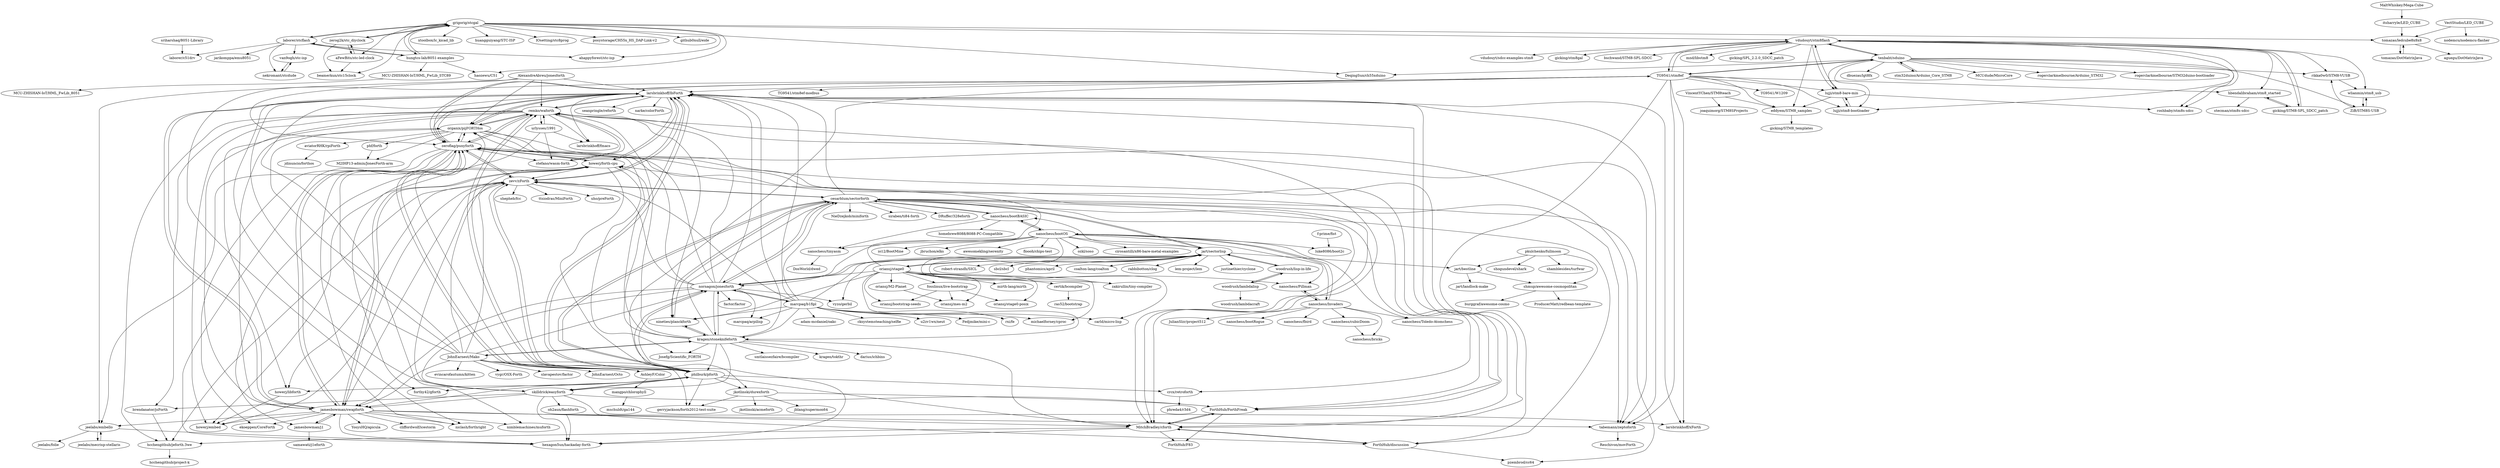 digraph G {
"MaltWhiskey/Mega-Cube" -> "itsharryle/LED_CUBE"
"tenbaht/sduino" -> "vdudouyt/stm8flash"
"tenbaht/sduino" -> "stm32duino/Arduino_Core_STM8"
"tenbaht/sduino" -> "TG9541/stm8ef"
"tenbaht/sduino" -> "lujji/stm8-bare-min"
"tenbaht/sduino" -> "DeqingSun/ch55xduino" ["e"=1]
"tenbaht/sduino" -> "dbuezas/lgt8fx" ["e"=1]
"tenbaht/sduino" -> "lujji/stm8-bootloader"
"tenbaht/sduino" -> "rikka0w0/STM8-VUSB"
"tenbaht/sduino" -> "MCUdude/MicroCore" ["e"=1]
"tenbaht/sduino" -> "ZiB/STM8S-USB"
"tenbaht/sduino" -> "rogerclarkmelbourne/Arduino_STM32" ["e"=1]
"tenbaht/sduino" -> "rogerclarkmelbourne/STM32duino-bootloader" ["e"=1]
"tenbaht/sduino" -> "roshbaby/stm8s-sdcc"
"grigorig/stcgal" -> "laborer/stcflash"
"grigorig/stcgal" -> "zerog2k/stc_diyclock"
"grigorig/stcgal" -> "aFewBits/stc-led-clock"
"grigorig/stcgal" -> "ahappyforest/stc-isp"
"grigorig/stcgal" -> "hungtcs-lab/8051-examples"
"grigorig/stcgal" -> "vdudouyt/stm8flash"
"grigorig/stcgal" -> "xtoolbox/lc_kicad_lib" ["e"=1]
"grigorig/stcgal" -> "beamerkun/stc15clock"
"grigorig/stcgal" -> "DeqingSun/ch55xduino" ["e"=1]
"grigorig/stcgal" -> "tomazas/ledcube8x8x8"
"grigorig/stcgal" -> "huangguiyang/STC-ISP"
"grigorig/stcgal" -> "IOsetting/stc8prog" ["e"=1]
"grigorig/stcgal" -> "posystorage/CH55x_HS_DAP-Link-v2" ["e"=1]
"grigorig/stcgal" -> "haozewu/C51"
"grigorig/stcgal" -> "github0null/eide" ["e"=1]
"itsharryle/LED_CUBE" -> "tomazas/ledcube8x8x8"
"nanochess/bootBASIC" -> "cesarblum/sectorforth"
"nanochess/bootBASIC" -> "nanochess/tinyasm"
"nanochess/bootBASIC" -> "nanochess/bootOS"
"nanochess/bootBASIC" -> "homebrew8088/8088-PC-Compatible" ["e"=1]
"remko/waforth" -> "stefano/wasm-forth"
"remko/waforth" -> "larsbrinkhoff/lbForth"
"remko/waforth" -> "howerj/embed"
"remko/waforth" -> "hcchengithub/jeforth.3we"
"remko/waforth" -> "organix/pijFORTHos"
"remko/waforth" -> "zeroflag/punyforth"
"remko/waforth" -> "tabemann/zeptoforth"
"remko/waforth" -> "brendanator/jsForth"
"remko/waforth" -> "MitchBradley/cforth"
"remko/waforth" -> "howerj/libforth"
"remko/waforth" -> "nineties/planckforth"
"remko/waforth" -> "jamesbowman/swapforth"
"remko/waforth" -> "philburk/pforth"
"remko/waforth" -> "urlysses/1991"
"remko/waforth" -> "larsbrinkhoff/fmacs"
"shmup/awesome-cosmopolitan" -> "ProducerMatt/redbean-template"
"shmup/awesome-cosmopolitan" -> "burggraf/awesome-cosmo"
"jart/sectorlisp" -> "cesarblum/sectorforth"
"jart/sectorlisp" -> "woodrush/lisp-in-life"
"jart/sectorlisp" -> "nornagon/jonesforth"
"jart/sectorlisp" -> "jart/bestline"
"jart/sectorlisp" -> "phantomics/april" ["e"=1]
"jart/sectorlisp" -> "coalton-lang/coalton" ["e"=1]
"jart/sectorlisp" -> "oriansj/stage0"
"jart/sectorlisp" -> "rabbibotton/clog" ["e"=1]
"jart/sectorlisp" -> "carld/micro-lisp" ["e"=1]
"jart/sectorlisp" -> "lem-project/lem" ["e"=1]
"jart/sectorlisp" -> "justinethier/cyclone" ["e"=1]
"jart/sectorlisp" -> "nanochess/bootBASIC"
"jart/sectorlisp" -> "robert-strandh/SICL" ["e"=1]
"jart/sectorlisp" -> "sbcl/sbcl" ["e"=1]
"jart/sectorlisp" -> "vyzo/gerbil" ["e"=1]
"skilldrick/easyforth" -> "ForthHub/ForthFreak"
"skilldrick/easyforth" -> "ForthHub/discussion"
"skilldrick/easyforth" -> "philburk/pforth"
"skilldrick/easyforth" -> "brendanator/jsForth"
"skilldrick/easyforth" -> "oh2aun/flashforth"
"skilldrick/easyforth" -> "larsbrinkhoff/lbForth"
"skilldrick/easyforth" -> "jamesbowman/swapforth"
"skilldrick/easyforth" -> "hexagon5un/hackaday-forth"
"skilldrick/easyforth" -> "zevv/zForth"
"oriansj/stage0" -> "fosslinux/live-bootstrap"
"oriansj/stage0" -> "oriansj/bootstrap-seeds"
"oriansj/stage0" -> "jart/sectorlisp"
"oriansj/stage0" -> "oriansj/M2-Planet"
"oriansj/stage0" -> "nineties/planckforth"
"oriansj/stage0" -> "kragen/stoneknifeforth"
"oriansj/stage0" -> "certik/bcompiler"
"oriansj/stage0" -> "mirth-lang/mirth" ["e"=1]
"oriansj/stage0" -> "oriansj/mes-m2"
"oriansj/stage0" -> "oriansj/stage0-posix"
"oriansj/stage0" -> "nornagon/jonesforth"
"oriansj/stage0" -> "michaelforney/cproc" ["e"=1]
"oriansj/stage0" -> "zakirullin/tiny-compiler" ["e"=1]
"oriansj/stage0" -> "nanochess/Pillman"
"oriansj/stage0" -> "howerj/forth-cpu"
"VectStudio/LED_CUBE" -> "tomazas/ledcube8x8x8"
"VectStudio/LED_CUBE" -> "nodemcu/nodemcu-flasher" ["e"=1]
"AlexandreAbreu/jonesforth" -> "larsbrinkhoff/lbForth"
"AlexandreAbreu/jonesforth" -> "organix/pijFORTHos"
"AlexandreAbreu/jonesforth" -> "jeelabs/embello"
"AlexandreAbreu/jonesforth" -> "zeroflag/punyforth"
"AlexandreAbreu/jonesforth" -> "remko/waforth"
"stefano/wasm-forth" -> "remko/waforth"
"nanochess/bootOS" -> "nanochess/bootBASIC"
"nanochess/bootOS" -> "nanochess/Pillman"
"nanochess/bootOS" -> "nanochess/Invaders"
"nanochess/bootOS" -> "nanochess/Toledo-Atomchess"
"nanochess/bootOS" -> "ozkl/soso" ["e"=1]
"nanochess/bootOS" -> "cirosantilli/x86-bare-metal-examples" ["e"=1]
"nanochess/bootOS" -> "nanochess/tinyasm"
"nanochess/bootOS" -> "io12/BootMine"
"nanochess/bootOS" -> "nornagon/jonesforth"
"nanochess/bootOS" -> "jbruchon/elks" ["e"=1]
"nanochess/bootOS" -> "jart/sectorlisp"
"nanochess/bootOS" -> "luke8086/boot2c"
"nanochess/bootOS" -> "awesomekling/serenity" ["e"=1]
"nanochess/bootOS" -> "zakirullin/tiny-compiler" ["e"=1]
"nanochess/bootOS" -> "floooh/chips-test" ["e"=1]
"jamesbowman/swapforth" -> "jamesbowman/j1"
"jamesbowman/swapforth" -> "howerj/embed"
"jamesbowman/swapforth" -> "tabemann/zeptoforth"
"jamesbowman/swapforth" -> "larsbrinkhoff/lbForth"
"jamesbowman/swapforth" -> "zeroflag/punyforth"
"jamesbowman/swapforth" -> "larsbrinkhoff/xForth"
"jamesbowman/swapforth" -> "jeelabs/embello"
"jamesbowman/swapforth" -> "hexagon5un/hackaday-forth"
"jamesbowman/swapforth" -> "MitchBradley/cforth"
"jamesbowman/swapforth" -> "ekoeppen/CoreForth"
"jamesbowman/swapforth" -> "howerj/forth-cpu"
"jamesbowman/swapforth" -> "niclash/forthright"
"jamesbowman/swapforth" -> "YosysHQ/apicula" ["e"=1]
"jamesbowman/swapforth" -> "nimblemachines/muforth"
"jamesbowman/swapforth" -> "cliffordwolf/icestorm" ["e"=1]
"pkulchenko/fullmoon" -> "shmup/awesome-cosmopolitan"
"pkulchenko/fullmoon" -> "shogundevel/shark"
"pkulchenko/fullmoon" -> "jart/bestline"
"pkulchenko/fullmoon" -> "shamblesides/turfwar"
"marcpaq/b1fipl" -> "marcpaq/arpilisp" ["e"=1]
"marcpaq/b1fipl" -> "nornagon/jonesforth"
"marcpaq/b1fipl" -> "kragen/stoneknifeforth"
"marcpaq/b1fipl" -> "cesarblum/sectorforth"
"marcpaq/b1fipl" -> "cksystemsteaching/selfie" ["e"=1]
"marcpaq/b1fipl" -> "nineties/planckforth"
"marcpaq/b1fipl" -> "u2zv1wx/neut" ["e"=1]
"marcpaq/b1fipl" -> "jart/sectorlisp"
"marcpaq/b1fipl" -> "zevv/zForth"
"marcpaq/b1fipl" -> "carld/micro-lisp" ["e"=1]
"marcpaq/b1fipl" -> "michaelforney/cproc" ["e"=1]
"marcpaq/b1fipl" -> "larsbrinkhoff/lbForth"
"marcpaq/b1fipl" -> "Fedjmike/mini-c" ["e"=1]
"marcpaq/b1fipl" -> "rxi/fe" ["e"=1]
"marcpaq/b1fipl" -> "adam-mcdaniel/oakc" ["e"=1]
"f-prime/fist" -> "luke8086/boot2c"
"JohnEarnest/Mako" -> "kragen/stoneknifeforth"
"JohnEarnest/Mako" -> "larsbrinkhoff/lbForth"
"JohnEarnest/Mako" -> "philburk/pforth"
"JohnEarnest/Mako" -> "zeroflag/punyforth"
"JohnEarnest/Mako" -> "JohnEarnest/Octo" ["e"=1]
"JohnEarnest/Mako" -> "jamesbowman/swapforth"
"JohnEarnest/Mako" -> "zevv/zForth"
"JohnEarnest/Mako" -> "organix/pijFORTHos"
"JohnEarnest/Mako" -> "evincarofautumn/kitten" ["e"=1]
"JohnEarnest/Mako" -> "vygr/OSX-Forth"
"JohnEarnest/Mako" -> "AshleyF/Color"
"JohnEarnest/Mako" -> "howerj/forth-cpu"
"JohnEarnest/Mako" -> "slavapestov/factor" ["e"=1]
"JohnEarnest/Mako" -> "gerryjackson/forth2012-test-suite"
"JohnEarnest/Mako" -> "nornagon/jonesforth"
"hungtcs-lab/8051-examples" -> "laborer/stcflash"
"hungtcs-lab/8051-examples" -> "MCU-ZHISHAN-IoT/HML_FwLib_STC89"
"hungtcs-lab/8051-examples" -> "haozewu/C51"
"hungtcs-lab/8051-examples" -> "grigorig/stcgal"
"MCU-ZHISHAN-IoT/HML_FwLib_STC89" -> "MCU-ZHISHAN-IoT/HML_FwLib_8051"
"laborer/stcflash" -> "grigorig/stcgal"
"laborer/stcflash" -> "nekromant/stcdude"
"laborer/stcflash" -> "ahappyforest/stc-isp"
"laborer/stcflash" -> "hungtcs-lab/8051-examples"
"laborer/stcflash" -> "jarikomppa/emu8051"
"laborer/stcflash" -> "laborer/c51drv"
"laborer/stcflash" -> "van9ogh/stc-isp"
"TG9541/stm8ef" -> "vdudouyt/stm8flash"
"TG9541/stm8ef" -> "tenbaht/sduino"
"TG9541/stm8ef" -> "tabemann/zeptoforth"
"TG9541/stm8ef" -> "hexagon5un/hackaday-forth"
"TG9541/stm8ef" -> "lujji/stm8-bare-min"
"TG9541/stm8ef" -> "larsbrinkhoff/xForth"
"TG9541/stm8ef" -> "larsbrinkhoff/lbForth"
"TG9541/stm8ef" -> "TG9541/W1209"
"TG9541/stm8ef" -> "zeroflag/punyforth"
"TG9541/stm8ef" -> "eddyem/STM8_samples"
"TG9541/stm8ef" -> "TG9541/stm8ef-modbus"
"TG9541/stm8ef" -> "lujji/stm8-bootloader"
"TG9541/stm8ef" -> "niclash/forthright"
"TG9541/stm8ef" -> "MitchBradley/cforth"
"TG9541/stm8ef" -> "hbendalibraham/stm8_started"
"nornagon/jonesforth" -> "philburk/pforth"
"nornagon/jonesforth" -> "cesarblum/sectorforth"
"nornagon/jonesforth" -> "kragen/stoneknifeforth"
"nornagon/jonesforth" -> "larsbrinkhoff/lbForth"
"nornagon/jonesforth" -> "jart/sectorlisp"
"nornagon/jonesforth" -> "organix/pijFORTHos"
"nornagon/jonesforth" -> "marcpaq/b1fipl"
"nornagon/jonesforth" -> "remko/waforth"
"nornagon/jonesforth" -> "marcpaq/arpilisp" ["e"=1]
"nornagon/jonesforth" -> "zevv/zForth"
"nornagon/jonesforth" -> "zeroflag/punyforth"
"nornagon/jonesforth" -> "skilldrick/easyforth"
"nornagon/jonesforth" -> "vyzo/gerbil" ["e"=1]
"nornagon/jonesforth" -> "factor/factor" ["e"=1]
"nornagon/jonesforth" -> "jamesbowman/swapforth"
"lujji/stm8-bootloader" -> "lujji/stm8-bare-min"
"nanochess/Invaders" -> "nanochess/Pillman"
"nanochess/Invaders" -> "nanochess/bootOS"
"nanochess/Invaders" -> "nanochess/fbird"
"nanochess/Invaders" -> "nanochess/cubicDoom"
"nanochess/Invaders" -> "JulianSlzr/project512"
"nanochess/Invaders" -> "nanochess/bricks"
"nanochess/Invaders" -> "nanochess/Toledo-Atomchess"
"nanochess/Invaders" -> "nanochess/bootRogue"
"tomazas/ledcube8x8x8" -> "tomazas/DotMatrixJava"
"tomazas/ledcube8x8x8" -> "aguegu/DotMatrixJava"
"VincentYChen/STM8teach" -> "joaquimorg/STM8SProjects"
"VincentYChen/STM8teach" -> "eddyem/STM8_samples"
"eddyem/STM8_samples" -> "gicking/STM8_templates"
"lujji/stm8-bare-min" -> "lujji/stm8-bootloader"
"lujji/stm8-bare-min" -> "roshbaby/stm8s-sdcc"
"lujji/stm8-bare-min" -> "vdudouyt/stm8flash"
"lujji/stm8-bare-min" -> "eddyem/STM8_samples"
"rikka0w0/STM8-VUSB" -> "wlianmin/stm8_usb"
"jeelabs/embello" -> "jeelabs/mecrisp-stellaris"
"jeelabs/embello" -> "jeelabs/folie"
"jeelabs/embello" -> "hexagon5un/hackaday-forth"
"jkotlinski/durexforth" -> "jkotlinski/acmeforth"
"jkotlinski/durexforth" -> "ForthHub/ForthFreak"
"jkotlinski/durexforth" -> "gerryjackson/forth2012-test-suite"
"jkotlinski/durexforth" -> "jblang/supermon64" ["e"=1]
"fosslinux/live-bootstrap" -> "oriansj/stage0-posix"
"fosslinux/live-bootstrap" -> "oriansj/bootstrap-seeds"
"fosslinux/live-bootstrap" -> "oriansj/mes-m2"
"stm32duino/Arduino_Core_STM8" -> "tenbaht/sduino"
"woodrush/lisp-in-life" -> "woodrush/lambdalisp"
"woodrush/lisp-in-life" -> "jart/sectorlisp"
"urlysses/1991" -> "forthy42/gforth"
"urlysses/1991" -> "larsbrinkhoff/fmacs"
"urlysses/1991" -> "remko/waforth"
"urlysses/1991" -> "stefano/wasm-forth"
"aviatorRHK/rpiForth" -> "jdinuncio/forthos"
"howerj/forth-cpu" -> "larsbrinkhoff/lbForth"
"howerj/forth-cpu" -> "jamesbowman/swapforth"
"howerj/forth-cpu" -> "zeroflag/punyforth"
"howerj/forth-cpu" -> "jamesbowman/j1"
"howerj/forth-cpu" -> "howerj/embed"
"howerj/forth-cpu" -> "Josefg/Scientific_FORTH"
"howerj/forth-cpu" -> "zevv/zForth"
"howerj/forth-cpu" -> "jkotlinski/durexforth"
"larsbrinkhoff/lbForth" -> "philburk/pforth"
"larsbrinkhoff/lbForth" -> "larsbrinkhoff/fmacs"
"larsbrinkhoff/lbForth" -> "remko/waforth"
"larsbrinkhoff/lbForth" -> "zeroflag/punyforth"
"larsbrinkhoff/lbForth" -> "zevv/zForth"
"larsbrinkhoff/lbForth" -> "larsbrinkhoff/xForth"
"larsbrinkhoff/lbForth" -> "ForthHub/ForthFreak"
"larsbrinkhoff/lbForth" -> "nimblemachines/muforth"
"larsbrinkhoff/lbForth" -> "tabemann/zeptoforth"
"larsbrinkhoff/lbForth" -> "jamesbowman/swapforth"
"larsbrinkhoff/lbForth" -> "MitchBradley/cforth"
"larsbrinkhoff/lbForth" -> "organix/pijFORTHos"
"larsbrinkhoff/lbForth" -> "seanpringle/reforth"
"larsbrinkhoff/lbForth" -> "howerj/forth-cpu"
"larsbrinkhoff/lbForth" -> "narke/colorForth"
"jamesbowman/j1" -> "jamesbowman/swapforth"
"jamesbowman/j1" -> "samawati/j1eforth"
"zeroflag/punyforth" -> "larsbrinkhoff/lbForth"
"zeroflag/punyforth" -> "MitchBradley/cforth"
"zeroflag/punyforth" -> "jamesbowman/swapforth"
"zeroflag/punyforth" -> "niclash/forthright"
"zeroflag/punyforth" -> "philburk/pforth"
"zeroflag/punyforth" -> "organix/pijFORTHos"
"zeroflag/punyforth" -> "ForthHub/ForthFreak"
"zeroflag/punyforth" -> "jeelabs/embello"
"zeroflag/punyforth" -> "hexagon5un/hackaday-forth"
"zeroflag/punyforth" -> "ekoeppen/CoreForth"
"zeroflag/punyforth" -> "zevv/zForth"
"zeroflag/punyforth" -> "remko/waforth"
"zeroflag/punyforth" -> "howerj/forth-cpu"
"zeroflag/punyforth" -> "stefano/wasm-forth"
"zeroflag/punyforth" -> "TG9541/stm8ef"
"nanochess/cubicDoom" -> "nanochess/bricks"
"crcx/retroforth" -> "phreda4/r3d4"
"organix/pijFORTHos" -> "M2IHP13-admin/JonesForth-arm"
"organix/pijFORTHos" -> "larsbrinkhoff/lbForth"
"organix/pijFORTHos" -> "ForthHub/ForthFreak"
"organix/pijFORTHos" -> "zeroflag/punyforth"
"organix/pijFORTHos" -> "aviatorRHK/rpiForth"
"organix/pijFORTHos" -> "remko/waforth"
"organix/pijFORTHos" -> "phf/forth"
"organix/pijFORTHos" -> "tabemann/zeptoforth"
"organix/pijFORTHos" -> "ForthHub/discussion"
"organix/pijFORTHos" -> "jamesbowman/swapforth"
"philburk/pforth" -> "larsbrinkhoff/lbForth"
"philburk/pforth" -> "zevv/zForth"
"philburk/pforth" -> "zeroflag/punyforth"
"philburk/pforth" -> "cesarblum/sectorforth"
"philburk/pforth" -> "nornagon/jonesforth"
"philburk/pforth" -> "MitchBradley/cforth"
"philburk/pforth" -> "crcx/retroforth"
"philburk/pforth" -> "forthy42/gforth"
"philburk/pforth" -> "skilldrick/easyforth"
"philburk/pforth" -> "jamesbowman/swapforth"
"philburk/pforth" -> "remko/waforth"
"philburk/pforth" -> "gerryjackson/forth2012-test-suite"
"philburk/pforth" -> "howerj/libforth"
"philburk/pforth" -> "jkotlinski/durexforth"
"philburk/pforth" -> "organix/pijFORTHos"
"cesarblum/sectorforth" -> "nineties/planckforth"
"cesarblum/sectorforth" -> "pzembrod/cc64"
"cesarblum/sectorforth" -> "nanochess/bootBASIC"
"cesarblum/sectorforth" -> "tabemann/zeptoforth"
"cesarblum/sectorforth" -> "NieDzejkob/miniforth"
"cesarblum/sectorforth" -> "philburk/pforth"
"cesarblum/sectorforth" -> "zevv/zForth"
"cesarblum/sectorforth" -> "larsbrinkhoff/lbForth"
"cesarblum/sectorforth" -> "crcx/retroforth"
"cesarblum/sectorforth" -> "MitchBradley/cforth"
"cesarblum/sectorforth" -> "ForthHub/discussion"
"cesarblum/sectorforth" -> "siraben/ti84-forth"
"cesarblum/sectorforth" -> "DRuffer/328eforth"
"cesarblum/sectorforth" -> "jart/sectorlisp"
"cesarblum/sectorforth" -> "nornagon/jonesforth"
"woodrush/lambdalisp" -> "woodrush/lambdacraft"
"woodrush/lambdalisp" -> "woodrush/lisp-in-life"
"nanochess/tinyasm" -> "DosWorld/dwed" ["e"=1]
"jart/bestline" -> "jart/landlock-make"
"jart/bestline" -> "shmup/awesome-cosmopolitan"
"sriharshaq/8051-Library" -> "laborer/c51drv"
"zerog2k/stc_diyclock" -> "aFewBits/stc-led-clock"
"zerog2k/stc_diyclock" -> "beamerkun/stc15clock"
"zerog2k/stc_diyclock" -> "grigorig/stcgal"
"vdudouyt/stm8flash" -> "lujji/stm8-bare-min"
"vdudouyt/stm8flash" -> "gicking/STM8-SPL_SDCC_patch"
"vdudouyt/stm8flash" -> "tenbaht/sduino"
"vdudouyt/stm8flash" -> "vdudouyt/sdcc-examples-stm8"
"vdudouyt/stm8flash" -> "TG9541/stm8ef"
"vdudouyt/stm8flash" -> "roshbaby/stm8s-sdcc"
"vdudouyt/stm8flash" -> "lujji/stm8-bootloader"
"vdudouyt/stm8flash" -> "hbendalibraham/stm8_started"
"vdudouyt/stm8flash" -> "rikka0w0/STM8-VUSB"
"vdudouyt/stm8flash" -> "eddyem/STM8_samples"
"vdudouyt/stm8flash" -> "gicking/stm8gal"
"vdudouyt/stm8flash" -> "wlianmin/stm8_usb"
"vdudouyt/stm8flash" -> "bschwand/STM8-SPL-SDCC"
"vdudouyt/stm8flash" -> "mnd/libstm8"
"vdudouyt/stm8flash" -> "gicking/SPL_2.2.0_SDCC_patch"
"ZiB/STM8S-USB" -> "wlianmin/stm8_usb"
"ZiB/STM8S-USB" -> "rikka0w0/STM8-VUSB"
"hbendalibraham/stm8_started" -> "gicking/STM8-SPL_SDCC_patch"
"hbendalibraham/stm8_started" -> "stecman/stm8s-sdcc"
"AshleyF/Color" -> "mangpo/chlorophyll"
"mangpo/chlorophyll" -> "mschuldt/ga144"
"nanochess/Pillman" -> "nanochess/Invaders"
"aFewBits/stc-led-clock" -> "zerog2k/stc_diyclock"
"aFewBits/stc-led-clock" -> "beamerkun/stc15clock"
"kragen/stoneknifeforth" -> "nineties/planckforth"
"kragen/stoneknifeforth" -> "larsbrinkhoff/lbForth"
"kragen/stoneknifeforth" -> "kragen/tokthr"
"kragen/stoneknifeforth" -> "cesarblum/sectorforth"
"kragen/stoneknifeforth" -> "zeroflag/punyforth"
"kragen/stoneknifeforth" -> "remko/waforth"
"kragen/stoneknifeforth" -> "nornagon/jonesforth"
"kragen/stoneknifeforth" -> "darius/ichbins" ["e"=1]
"kragen/stoneknifeforth" -> "Josefg/Scientific_FORTH"
"kragen/stoneknifeforth" -> "JohnEarnest/Mako"
"kragen/stoneknifeforth" -> "howerj/forth-cpu"
"kragen/stoneknifeforth" -> "smtlaissezfaire/bcompiler"
"kragen/stoneknifeforth" -> "philburk/pforth"
"kragen/stoneknifeforth" -> "skilldrick/easyforth"
"kragen/stoneknifeforth" -> "MitchBradley/cforth"
"oriansj/M2-Planet" -> "oriansj/mes-m2"
"ForthHub/discussion" -> "MitchBradley/cforth"
"ForthHub/discussion" -> "pzembrod/cc64"
"phf/forth" -> "M2IHP13-admin/JonesForth-arm"
"wlianmin/stm8_usb" -> "ZiB/STM8S-USB"
"MitchBradley/cforth" -> "ForthHub/ForthFreak"
"MitchBradley/cforth" -> "ForthHub/discussion"
"MitchBradley/cforth" -> "hexagon5un/hackaday-forth"
"MitchBradley/cforth" -> "hcchengithub/jeforth.3we"
"MitchBradley/cforth" -> "ForthHub/F83"
"howerj/libforth" -> "howerj/embed"
"zevv/zForth" -> "larsbrinkhoff/lbForth"
"zevv/zForth" -> "philburk/pforth"
"zevv/zForth" -> "howerj/libforth"
"zevv/zForth" -> "cesarblum/sectorforth"
"zevv/zForth" -> "ttsiodras/MiniForth"
"zevv/zForth" -> "zeroflag/punyforth"
"zevv/zForth" -> "howerj/embed"
"zevv/zForth" -> "uho/preForth"
"zevv/zForth" -> "shepheb/fcc"
"zevv/zForth" -> "hcchengithub/jeforth.3we"
"zevv/zForth" -> "jamesbowman/swapforth"
"oh2aun/flashforth" -> "hexagon5un/hackaday-forth"
"nineties/planckforth" -> "cesarblum/sectorforth"
"nineties/planckforth" -> "kragen/stoneknifeforth"
"ForthHub/ForthFreak" -> "MitchBradley/cforth"
"ForthHub/ForthFreak" -> "ForthHub/F83"
"certik/bcompiler" -> "ras52/bootstrap"
"tomazas/DotMatrixJava" -> "tomazas/ledcube8x8x8"
"brendanator/jsForth" -> "hcchengithub/jeforth.3we"
"hcchengithub/jeforth.3we" -> "hcchengithub/project-k"
"jeelabs/mecrisp-stellaris" -> "jeelabs/embello"
"gicking/STM8-SPL_SDCC_patch" -> "hbendalibraham/stm8_started"
"gicking/STM8-SPL_SDCC_patch" -> "vdudouyt/stm8flash"
"van9ogh/stc-isp" -> "nekromant/stcdude"
"tabemann/zeptoforth" -> "Reschivon/movForth"
"nekromant/stcdude" -> "van9ogh/stc-isp"
"MaltWhiskey/Mega-Cube" ["l"="-6.715,13.044"]
"itsharryle/LED_CUBE" ["l"="-6.732,13.083"]
"tenbaht/sduino" ["l"="-6.697,13.382"]
"vdudouyt/stm8flash" ["l"="-6.73,13.363"]
"stm32duino/Arduino_Core_STM8" ["l"="-6.667,13.366"]
"TG9541/stm8ef" ["l"="-6.703,13.443"]
"lujji/stm8-bare-min" ["l"="-6.724,13.392"]
"DeqingSun/ch55xduino" ["l"="-36.311,42.63"]
"dbuezas/lgt8fx" ["l"="-36.402,42.635"]
"lujji/stm8-bootloader" ["l"="-6.709,13.402"]
"rikka0w0/STM8-VUSB" ["l"="-6.709,13.345"]
"MCUdude/MicroCore" ["l"="-36.476,42.57"]
"ZiB/STM8S-USB" ["l"="-6.689,13.332"]
"rogerclarkmelbourne/Arduino_STM32" ["l"="-35.549,39.815"]
"rogerclarkmelbourne/STM32duino-bootloader" ["l"="-35.717,39.833"]
"roshbaby/stm8s-sdcc" ["l"="-6.711,13.37"]
"grigorig/stcgal" ["l"="-6.774,13.219"]
"laborer/stcflash" ["l"="-6.812,13.193"]
"zerog2k/stc_diyclock" ["l"="-6.749,13.205"]
"aFewBits/stc-led-clock" ["l"="-6.74,13.22"]
"ahappyforest/stc-isp" ["l"="-6.789,13.194"]
"hungtcs-lab/8051-examples" ["l"="-6.809,13.219"]
"xtoolbox/lc_kicad_lib" ["l"="-33.953,41.789"]
"beamerkun/stc15clock" ["l"="-6.753,13.225"]
"tomazas/ledcube8x8x8" ["l"="-6.761,13.132"]
"huangguiyang/STC-ISP" ["l"="-6.769,13.192"]
"IOsetting/stc8prog" ["l"="-25.222,24.04"]
"posystorage/CH55x_HS_DAP-Link-v2" ["l"="-31.547,41.456"]
"haozewu/C51" ["l"="-6.797,13.238"]
"github0null/eide" ["l"="-31.632,41.503"]
"nanochess/bootBASIC" ["l"="-6.669,13.673"]
"cesarblum/sectorforth" ["l"="-6.642,13.596"]
"nanochess/tinyasm" ["l"="-6.661,13.711"]
"nanochess/bootOS" ["l"="-6.695,13.713"]
"homebrew8088/8088-PC-Compatible" ["l"="-41.647,14.973"]
"remko/waforth" ["l"="-6.653,13.514"]
"stefano/wasm-forth" ["l"="-6.634,13.483"]
"larsbrinkhoff/lbForth" ["l"="-6.674,13.534"]
"howerj/embed" ["l"="-6.701,13.533"]
"hcchengithub/jeforth.3we" ["l"="-6.618,13.516"]
"organix/pijFORTHos" ["l"="-6.645,13.535"]
"zeroflag/punyforth" ["l"="-6.669,13.513"]
"tabemann/zeptoforth" ["l"="-6.689,13.507"]
"brendanator/jsForth" ["l"="-6.622,13.497"]
"MitchBradley/cforth" ["l"="-6.641,13.522"]
"howerj/libforth" ["l"="-6.699,13.548"]
"nineties/planckforth" ["l"="-6.659,13.607"]
"jamesbowman/swapforth" ["l"="-6.686,13.521"]
"philburk/pforth" ["l"="-6.642,13.549"]
"urlysses/1991" ["l"="-6.614,13.466"]
"larsbrinkhoff/fmacs" ["l"="-6.646,13.473"]
"shmup/awesome-cosmopolitan" ["l"="-6.534,13.789"]
"ProducerMatt/redbean-template" ["l"="-6.52,13.774"]
"burggraf/awesome-cosmo" ["l"="-6.535,13.818"]
"jart/sectorlisp" ["l"="-6.649,13.653"]
"woodrush/lisp-in-life" ["l"="-6.614,13.696"]
"nornagon/jonesforth" ["l"="-6.667,13.586"]
"jart/bestline" ["l"="-6.55,13.743"]
"phantomics/april" ["l"="-8.282,13.513"]
"coalton-lang/coalton" ["l"="-8.257,13.504"]
"oriansj/stage0" ["l"="-6.71,13.638"]
"rabbibotton/clog" ["l"="-8.236,13.521"]
"carld/micro-lisp" ["l"="-8.111,13.37"]
"lem-project/lem" ["l"="-8.261,13.516"]
"justinethier/cyclone" ["l"="-8.033,13.465"]
"robert-strandh/SICL" ["l"="-8.19,13.457"]
"sbcl/sbcl" ["l"="-8.175,13.469"]
"vyzo/gerbil" ["l"="-8.076,13.491"]
"skilldrick/easyforth" ["l"="-6.658,13.533"]
"ForthHub/ForthFreak" ["l"="-6.631,13.509"]
"ForthHub/discussion" ["l"="-6.621,13.561"]
"oh2aun/flashforth" ["l"="-6.685,13.474"]
"hexagon5un/hackaday-forth" ["l"="-6.677,13.49"]
"zevv/zForth" ["l"="-6.662,13.556"]
"fosslinux/live-bootstrap" ["l"="-6.754,13.666"]
"oriansj/bootstrap-seeds" ["l"="-6.75,13.647"]
"oriansj/M2-Planet" ["l"="-6.748,13.627"]
"kragen/stoneknifeforth" ["l"="-6.653,13.572"]
"certik/bcompiler" ["l"="-6.777,13.642"]
"mirth-lang/mirth" ["l"="-9.151,13.539"]
"oriansj/mes-m2" ["l"="-6.738,13.647"]
"oriansj/stage0-posix" ["l"="-6.732,13.666"]
"michaelforney/cproc" ["l"="-13.937,17.648"]
"zakirullin/tiny-compiler" ["l"="-12.195,25.63"]
"nanochess/Pillman" ["l"="-6.732,13.72"]
"howerj/forth-cpu" ["l"="-6.683,13.552"]
"VectStudio/LED_CUBE" ["l"="-6.789,13.091"]
"nodemcu/nodemcu-flasher" ["l"="-35.488,39.934"]
"AlexandreAbreu/jonesforth" ["l"="-6.658,13.49"]
"jeelabs/embello" ["l"="-6.667,13.462"]
"nanochess/Invaders" ["l"="-6.724,13.763"]
"nanochess/Toledo-Atomchess" ["l"="-6.698,13.754"]
"ozkl/soso" ["l"="-12.485,18.856"]
"cirosantilli/x86-bare-metal-examples" ["l"="-13.787,17.326"]
"io12/BootMine" ["l"="-6.667,13.756"]
"jbruchon/elks" ["l"="-41.729,14.974"]
"luke8086/boot2c" ["l"="-6.776,13.754"]
"awesomekling/serenity" ["l"="-12.551,18.841"]
"floooh/chips-test" ["l"="-41.495,15.189"]
"jamesbowman/j1" ["l"="-6.729,13.536"]
"larsbrinkhoff/xForth" ["l"="-6.701,13.488"]
"ekoeppen/CoreForth" ["l"="-6.714,13.5"]
"niclash/forthright" ["l"="-6.702,13.475"]
"YosysHQ/apicula" ["l"="-9.646,46.738"]
"nimblemachines/muforth" ["l"="-6.718,13.517"]
"cliffordwolf/icestorm" ["l"="-9.676,46.717"]
"pkulchenko/fullmoon" ["l"="-6.499,13.79"]
"shogundevel/shark" ["l"="-6.479,13.821"]
"shamblesides/turfwar" ["l"="-6.465,13.794"]
"marcpaq/b1fipl" ["l"="-6.685,13.608"]
"marcpaq/arpilisp" ["l"="-8.159,13.416"]
"cksystemsteaching/selfie" ["l"="-13.852,17.582"]
"u2zv1wx/neut" ["l"="-9.157,13.496"]
"Fedjmike/mini-c" ["l"="-13.898,17.618"]
"rxi/fe" ["l"="-12.237,25.738"]
"adam-mcdaniel/oakc" ["l"="-12.025,23.632"]
"f-prime/fist" ["l"="-6.823,13.785"]
"JohnEarnest/Mako" ["l"="-6.622,13.542"]
"JohnEarnest/Octo" ["l"="-13.392,25.027"]
"evincarofautumn/kitten" ["l"="-9.184,13.543"]
"vygr/OSX-Forth" ["l"="-6.572,13.531"]
"AshleyF/Color" ["l"="-6.538,13.521"]
"slavapestov/factor" ["l"="-12.184,23.85"]
"gerryjackson/forth2012-test-suite" ["l"="-6.594,13.546"]
"MCU-ZHISHAN-IoT/HML_FwLib_STC89" ["l"="-6.844,13.227"]
"MCU-ZHISHAN-IoT/HML_FwLib_8051" ["l"="-6.865,13.231"]
"nekromant/stcdude" ["l"="-6.81,13.165"]
"jarikomppa/emu8051" ["l"="-6.847,13.189"]
"laborer/c51drv" ["l"="-6.844,13.164"]
"van9ogh/stc-isp" ["l"="-6.825,13.171"]
"TG9541/W1209" ["l"="-6.726,13.428"]
"eddyem/STM8_samples" ["l"="-6.753,13.405"]
"TG9541/stm8ef-modbus" ["l"="-6.737,13.443"]
"hbendalibraham/stm8_started" ["l"="-6.745,13.391"]
"factor/factor" ["l"="-12.005,23.567"]
"nanochess/fbird" ["l"="-6.756,13.786"]
"nanochess/cubicDoom" ["l"="-6.737,13.811"]
"JulianSlzr/project512" ["l"="-6.715,13.783"]
"nanochess/bricks" ["l"="-6.732,13.791"]
"nanochess/bootRogue" ["l"="-6.705,13.802"]
"tomazas/DotMatrixJava" ["l"="-6.749,13.116"]
"aguegu/DotMatrixJava" ["l"="-6.738,13.134"]
"VincentYChen/STM8teach" ["l"="-6.801,13.396"]
"joaquimorg/STM8SProjects" ["l"="-6.828,13.389"]
"gicking/STM8_templates" ["l"="-6.78,13.413"]
"wlianmin/stm8_usb" ["l"="-6.71,13.327"]
"jeelabs/mecrisp-stellaris" ["l"="-6.653,13.438"]
"jeelabs/folie" ["l"="-6.669,13.434"]
"jkotlinski/durexforth" ["l"="-6.6,13.526"]
"jkotlinski/acmeforth" ["l"="-6.567,13.512"]
"jblang/supermon64" ["l"="-42.527,15.584"]
"woodrush/lambdalisp" ["l"="-6.599,13.725"]
"forthy42/gforth" ["l"="-6.588,13.486"]
"aviatorRHK/rpiForth" ["l"="-6.567,13.551"]
"jdinuncio/forthos" ["l"="-6.534,13.556"]
"Josefg/Scientific_FORTH" ["l"="-6.705,13.581"]
"seanpringle/reforth" ["l"="-6.744,13.518"]
"narke/colorForth" ["l"="-6.736,13.56"]
"samawati/j1eforth" ["l"="-6.768,13.539"]
"crcx/retroforth" ["l"="-6.587,13.586"]
"phreda4/r3d4" ["l"="-6.551,13.598"]
"M2IHP13-admin/JonesForth-arm" ["l"="-6.633,13.574"]
"phf/forth" ["l"="-6.681,13.57"]
"pzembrod/cc64" ["l"="-6.6,13.598"]
"NieDzejkob/miniforth" ["l"="-6.604,13.639"]
"siraben/ti84-forth" ["l"="-6.59,13.621"]
"DRuffer/328eforth" ["l"="-6.629,13.626"]
"woodrush/lambdacraft" ["l"="-6.594,13.748"]
"DosWorld/dwed" ["l"="-41.861,14.946"]
"jart/landlock-make" ["l"="-6.512,13.739"]
"sriharshaq/8051-Library" ["l"="-6.864,13.147"]
"gicking/STM8-SPL_SDCC_patch" ["l"="-6.754,13.37"]
"vdudouyt/sdcc-examples-stm8" ["l"="-6.768,13.343"]
"gicking/stm8gal" ["l"="-6.745,13.323"]
"bschwand/STM8-SPL-SDCC" ["l"="-6.695,13.352"]
"mnd/libstm8" ["l"="-6.749,13.345"]
"gicking/SPL_2.2.0_SDCC_patch" ["l"="-6.733,13.337"]
"stecman/stm8s-sdcc" ["l"="-6.77,13.385"]
"mangpo/chlorophyll" ["l"="-6.497,13.512"]
"mschuldt/ga144" ["l"="-6.472,13.505"]
"kragen/tokthr" ["l"="-6.622,13.599"]
"darius/ichbins" ["l"="-8.095,13.31"]
"smtlaissezfaire/bcompiler" ["l"="-6.616,13.614"]
"ForthHub/F83" ["l"="-6.606,13.5"]
"ttsiodras/MiniForth" ["l"="-6.598,13.566"]
"uho/preForth" ["l"="-6.614,13.581"]
"shepheb/fcc" ["l"="-6.701,13.568"]
"ras52/bootstrap" ["l"="-6.81,13.647"]
"hcchengithub/project-k" ["l"="-6.582,13.505"]
"Reschivon/movForth" ["l"="-6.74,13.486"]
}